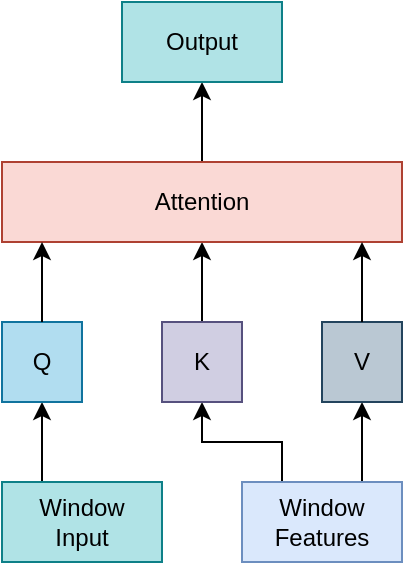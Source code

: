 <mxfile version="26.0.16">
  <diagram name="第 1 页" id="KHf9VAxP-fDsS6pnyBGK">
    <mxGraphModel dx="551" dy="375" grid="1" gridSize="10" guides="1" tooltips="1" connect="1" arrows="1" fold="1" page="1" pageScale="1" pageWidth="827" pageHeight="1169" math="0" shadow="0">
      <root>
        <mxCell id="0" />
        <mxCell id="1" parent="0" />
        <mxCell id="2AwLt9qwl_nuBf5YqXVZ-9" style="edgeStyle=orthogonalEdgeStyle;rounded=0;orthogonalLoop=1;jettySize=auto;html=1;exitX=0.25;exitY=0;exitDx=0;exitDy=0;entryX=0.5;entryY=1;entryDx=0;entryDy=0;" edge="1" parent="1" source="2AwLt9qwl_nuBf5YqXVZ-1" target="2AwLt9qwl_nuBf5YqXVZ-4">
          <mxGeometry relative="1" as="geometry" />
        </mxCell>
        <mxCell id="2AwLt9qwl_nuBf5YqXVZ-10" style="edgeStyle=orthogonalEdgeStyle;rounded=0;orthogonalLoop=1;jettySize=auto;html=1;exitX=0.75;exitY=0;exitDx=0;exitDy=0;entryX=0.5;entryY=1;entryDx=0;entryDy=0;" edge="1" parent="1" source="2AwLt9qwl_nuBf5YqXVZ-1" target="2AwLt9qwl_nuBf5YqXVZ-5">
          <mxGeometry relative="1" as="geometry" />
        </mxCell>
        <mxCell id="2AwLt9qwl_nuBf5YqXVZ-1" value="Window&lt;br&gt;Features" style="rounded=0;whiteSpace=wrap;html=1;fillColor=#dae8fc;strokeColor=#6c8ebf;" vertex="1" parent="1">
          <mxGeometry x="280" y="280" width="80" height="40" as="geometry" />
        </mxCell>
        <mxCell id="2AwLt9qwl_nuBf5YqXVZ-8" style="edgeStyle=orthogonalEdgeStyle;rounded=0;orthogonalLoop=1;jettySize=auto;html=1;exitX=0.25;exitY=0;exitDx=0;exitDy=0;entryX=0.5;entryY=1;entryDx=0;entryDy=0;" edge="1" parent="1" source="2AwLt9qwl_nuBf5YqXVZ-2" target="2AwLt9qwl_nuBf5YqXVZ-3">
          <mxGeometry relative="1" as="geometry" />
        </mxCell>
        <mxCell id="2AwLt9qwl_nuBf5YqXVZ-2" value="Window&lt;div&gt;Input&lt;/div&gt;" style="rounded=0;whiteSpace=wrap;html=1;fillColor=#b0e3e6;strokeColor=#0e8088;" vertex="1" parent="1">
          <mxGeometry x="160" y="280" width="80" height="40" as="geometry" />
        </mxCell>
        <mxCell id="2AwLt9qwl_nuBf5YqXVZ-3" value="Q" style="rounded=0;whiteSpace=wrap;html=1;fillColor=#b1ddf0;strokeColor=#10739e;" vertex="1" parent="1">
          <mxGeometry x="160" y="200" width="40" height="40" as="geometry" />
        </mxCell>
        <mxCell id="2AwLt9qwl_nuBf5YqXVZ-12" style="edgeStyle=orthogonalEdgeStyle;rounded=0;orthogonalLoop=1;jettySize=auto;html=1;entryX=0.5;entryY=1;entryDx=0;entryDy=0;" edge="1" parent="1" source="2AwLt9qwl_nuBf5YqXVZ-4" target="2AwLt9qwl_nuBf5YqXVZ-6">
          <mxGeometry relative="1" as="geometry" />
        </mxCell>
        <mxCell id="2AwLt9qwl_nuBf5YqXVZ-4" value="K" style="rounded=0;whiteSpace=wrap;html=1;fillColor=#d0cee2;strokeColor=#56517e;" vertex="1" parent="1">
          <mxGeometry x="240" y="200" width="40" height="40" as="geometry" />
        </mxCell>
        <mxCell id="2AwLt9qwl_nuBf5YqXVZ-5" value="V" style="rounded=0;whiteSpace=wrap;html=1;fillColor=#bac8d3;strokeColor=#23445d;" vertex="1" parent="1">
          <mxGeometry x="320" y="200" width="40" height="40" as="geometry" />
        </mxCell>
        <mxCell id="2AwLt9qwl_nuBf5YqXVZ-14" style="edgeStyle=orthogonalEdgeStyle;rounded=0;orthogonalLoop=1;jettySize=auto;html=1;entryX=0.5;entryY=1;entryDx=0;entryDy=0;" edge="1" parent="1" source="2AwLt9qwl_nuBf5YqXVZ-6" target="2AwLt9qwl_nuBf5YqXVZ-7">
          <mxGeometry relative="1" as="geometry" />
        </mxCell>
        <mxCell id="2AwLt9qwl_nuBf5YqXVZ-6" value="Attention" style="rounded=0;whiteSpace=wrap;html=1;fillColor=#fad9d5;strokeColor=#ae4132;" vertex="1" parent="1">
          <mxGeometry x="160" y="120" width="200" height="40" as="geometry" />
        </mxCell>
        <mxCell id="2AwLt9qwl_nuBf5YqXVZ-7" value="Output" style="rounded=0;whiteSpace=wrap;html=1;fillColor=#b0e3e6;strokeColor=#0e8088;" vertex="1" parent="1">
          <mxGeometry x="220" y="40" width="80" height="40" as="geometry" />
        </mxCell>
        <mxCell id="2AwLt9qwl_nuBf5YqXVZ-11" style="edgeStyle=orthogonalEdgeStyle;rounded=0;orthogonalLoop=1;jettySize=auto;html=1;entryX=0.1;entryY=1;entryDx=0;entryDy=0;entryPerimeter=0;" edge="1" parent="1" source="2AwLt9qwl_nuBf5YqXVZ-3" target="2AwLt9qwl_nuBf5YqXVZ-6">
          <mxGeometry relative="1" as="geometry" />
        </mxCell>
        <mxCell id="2AwLt9qwl_nuBf5YqXVZ-13" style="edgeStyle=orthogonalEdgeStyle;rounded=0;orthogonalLoop=1;jettySize=auto;html=1;entryX=0.9;entryY=1;entryDx=0;entryDy=0;entryPerimeter=0;" edge="1" parent="1" source="2AwLt9qwl_nuBf5YqXVZ-5" target="2AwLt9qwl_nuBf5YqXVZ-6">
          <mxGeometry relative="1" as="geometry" />
        </mxCell>
      </root>
    </mxGraphModel>
  </diagram>
</mxfile>
